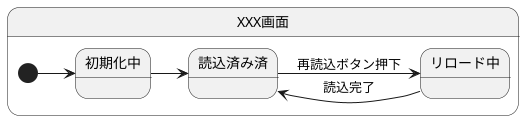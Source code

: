 @startuml
left to right direction

state XXX画面 {
    [*] -down-> 初期化中
    初期化中 -down-> 読込済み済
    読込済み済 -down-> リロード中 : 再読込ボタン押下
    リロード中 -down-> 読込済み済 : 読込完了
}

@enduml